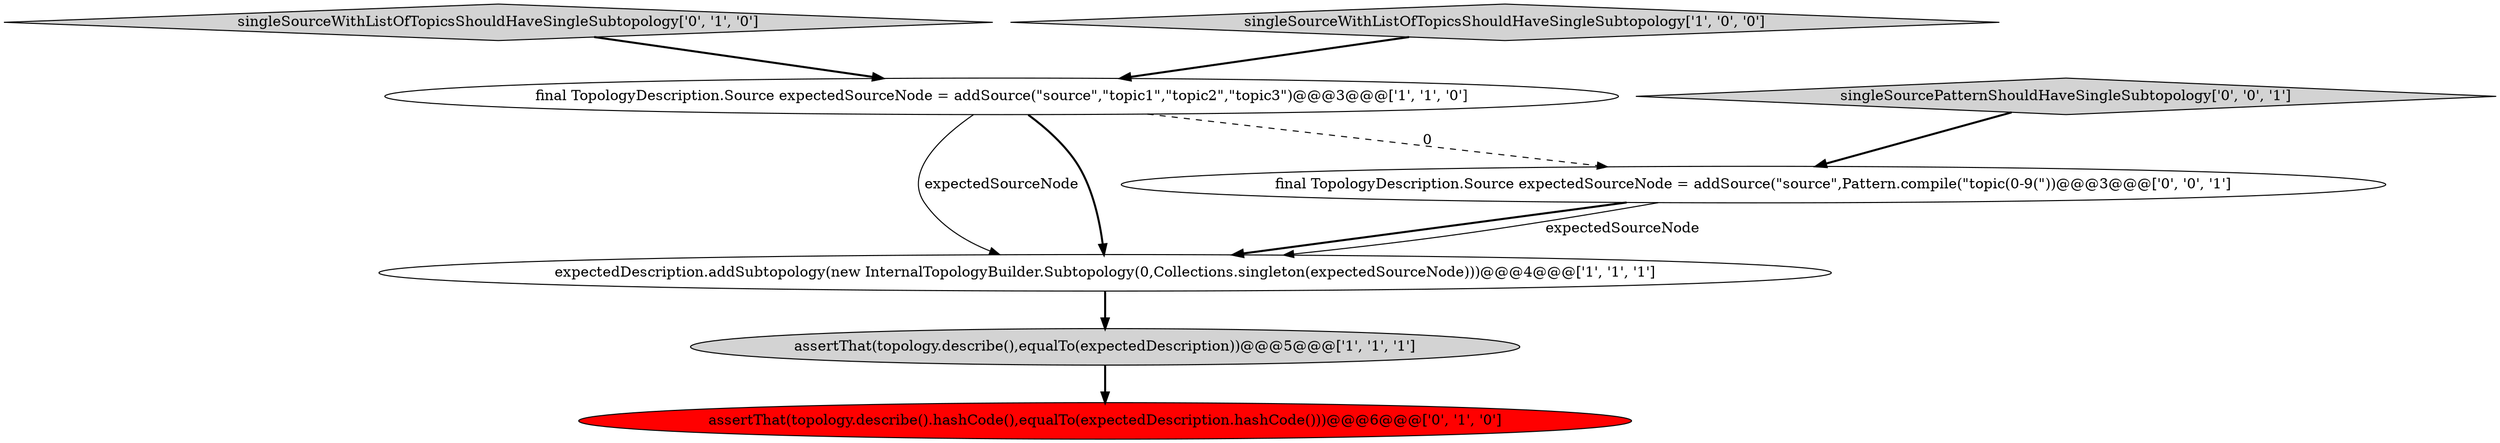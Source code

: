 digraph {
5 [style = filled, label = "singleSourceWithListOfTopicsShouldHaveSingleSubtopology['0', '1', '0']", fillcolor = lightgray, shape = diamond image = "AAA0AAABBB2BBB"];
3 [style = filled, label = "singleSourceWithListOfTopicsShouldHaveSingleSubtopology['1', '0', '0']", fillcolor = lightgray, shape = diamond image = "AAA0AAABBB1BBB"];
1 [style = filled, label = "expectedDescription.addSubtopology(new InternalTopologyBuilder.Subtopology(0,Collections.singleton(expectedSourceNode)))@@@4@@@['1', '1', '1']", fillcolor = white, shape = ellipse image = "AAA0AAABBB1BBB"];
6 [style = filled, label = "singleSourcePatternShouldHaveSingleSubtopology['0', '0', '1']", fillcolor = lightgray, shape = diamond image = "AAA0AAABBB3BBB"];
4 [style = filled, label = "assertThat(topology.describe().hashCode(),equalTo(expectedDescription.hashCode()))@@@6@@@['0', '1', '0']", fillcolor = red, shape = ellipse image = "AAA1AAABBB2BBB"];
0 [style = filled, label = "final TopologyDescription.Source expectedSourceNode = addSource(\"source\",\"topic1\",\"topic2\",\"topic3\")@@@3@@@['1', '1', '0']", fillcolor = white, shape = ellipse image = "AAA0AAABBB1BBB"];
7 [style = filled, label = "final TopologyDescription.Source expectedSourceNode = addSource(\"source\",Pattern.compile(\"topic(0-9(\"))@@@3@@@['0', '0', '1']", fillcolor = white, shape = ellipse image = "AAA0AAABBB3BBB"];
2 [style = filled, label = "assertThat(topology.describe(),equalTo(expectedDescription))@@@5@@@['1', '1', '1']", fillcolor = lightgray, shape = ellipse image = "AAA0AAABBB1BBB"];
1->2 [style = bold, label=""];
7->1 [style = bold, label=""];
7->1 [style = solid, label="expectedSourceNode"];
5->0 [style = bold, label=""];
0->1 [style = solid, label="expectedSourceNode"];
6->7 [style = bold, label=""];
0->7 [style = dashed, label="0"];
2->4 [style = bold, label=""];
0->1 [style = bold, label=""];
3->0 [style = bold, label=""];
}
